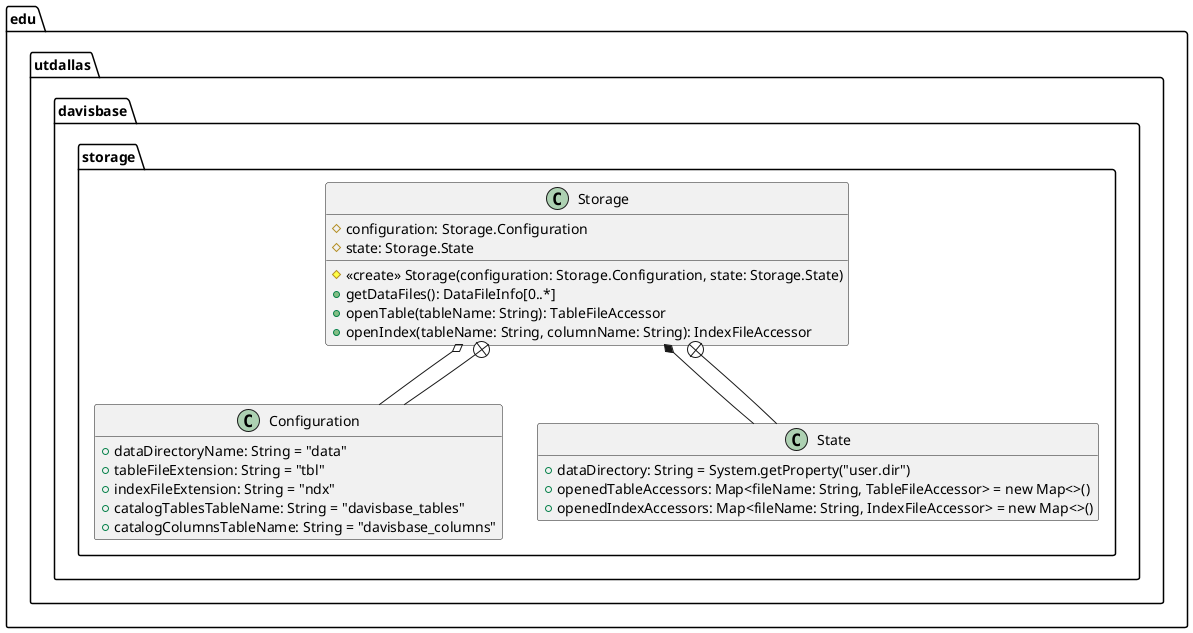 @startuml edu.utdallas.davisbase.storage.Storage

package edu.utdallas.davisbase.storage {

  class Storage {
    #configuration: Storage.Configuration
    #state: Storage.State
    #<<create>> Storage(configuration: Storage.Configuration, state: Storage.State)
    +getDataFiles(): DataFileInfo[0..*]
    +openTable(tableName: String): TableFileAccessor
    +openIndex(tableName: String, columnName: String): IndexFileAccessor
  }

  Storage o-- Configuration
  Storage +-- Configuration
  class Configuration {
    +dataDirectoryName: String = "data"
    +tableFileExtension: String = "tbl"
    +indexFileExtension: String = "ndx"
    +catalogTablesTableName: String = "davisbase_tables"
    +catalogColumnsTableName: String = "davisbase_columns"
  }
  hide Configuration methods

  Storage *-- State
  Storage +-- State
  class State {
    {field} +dataDirectory: String = System.getProperty("user.dir")
    {field} +openedTableAccessors: Map<fileName: String, TableFileAccessor> = new Map<>()
    {field} +openedIndexAccessors: Map<fileName: String, IndexFileAccessor> = new Map<>()
  }
  hide State methods

}
@enduml
